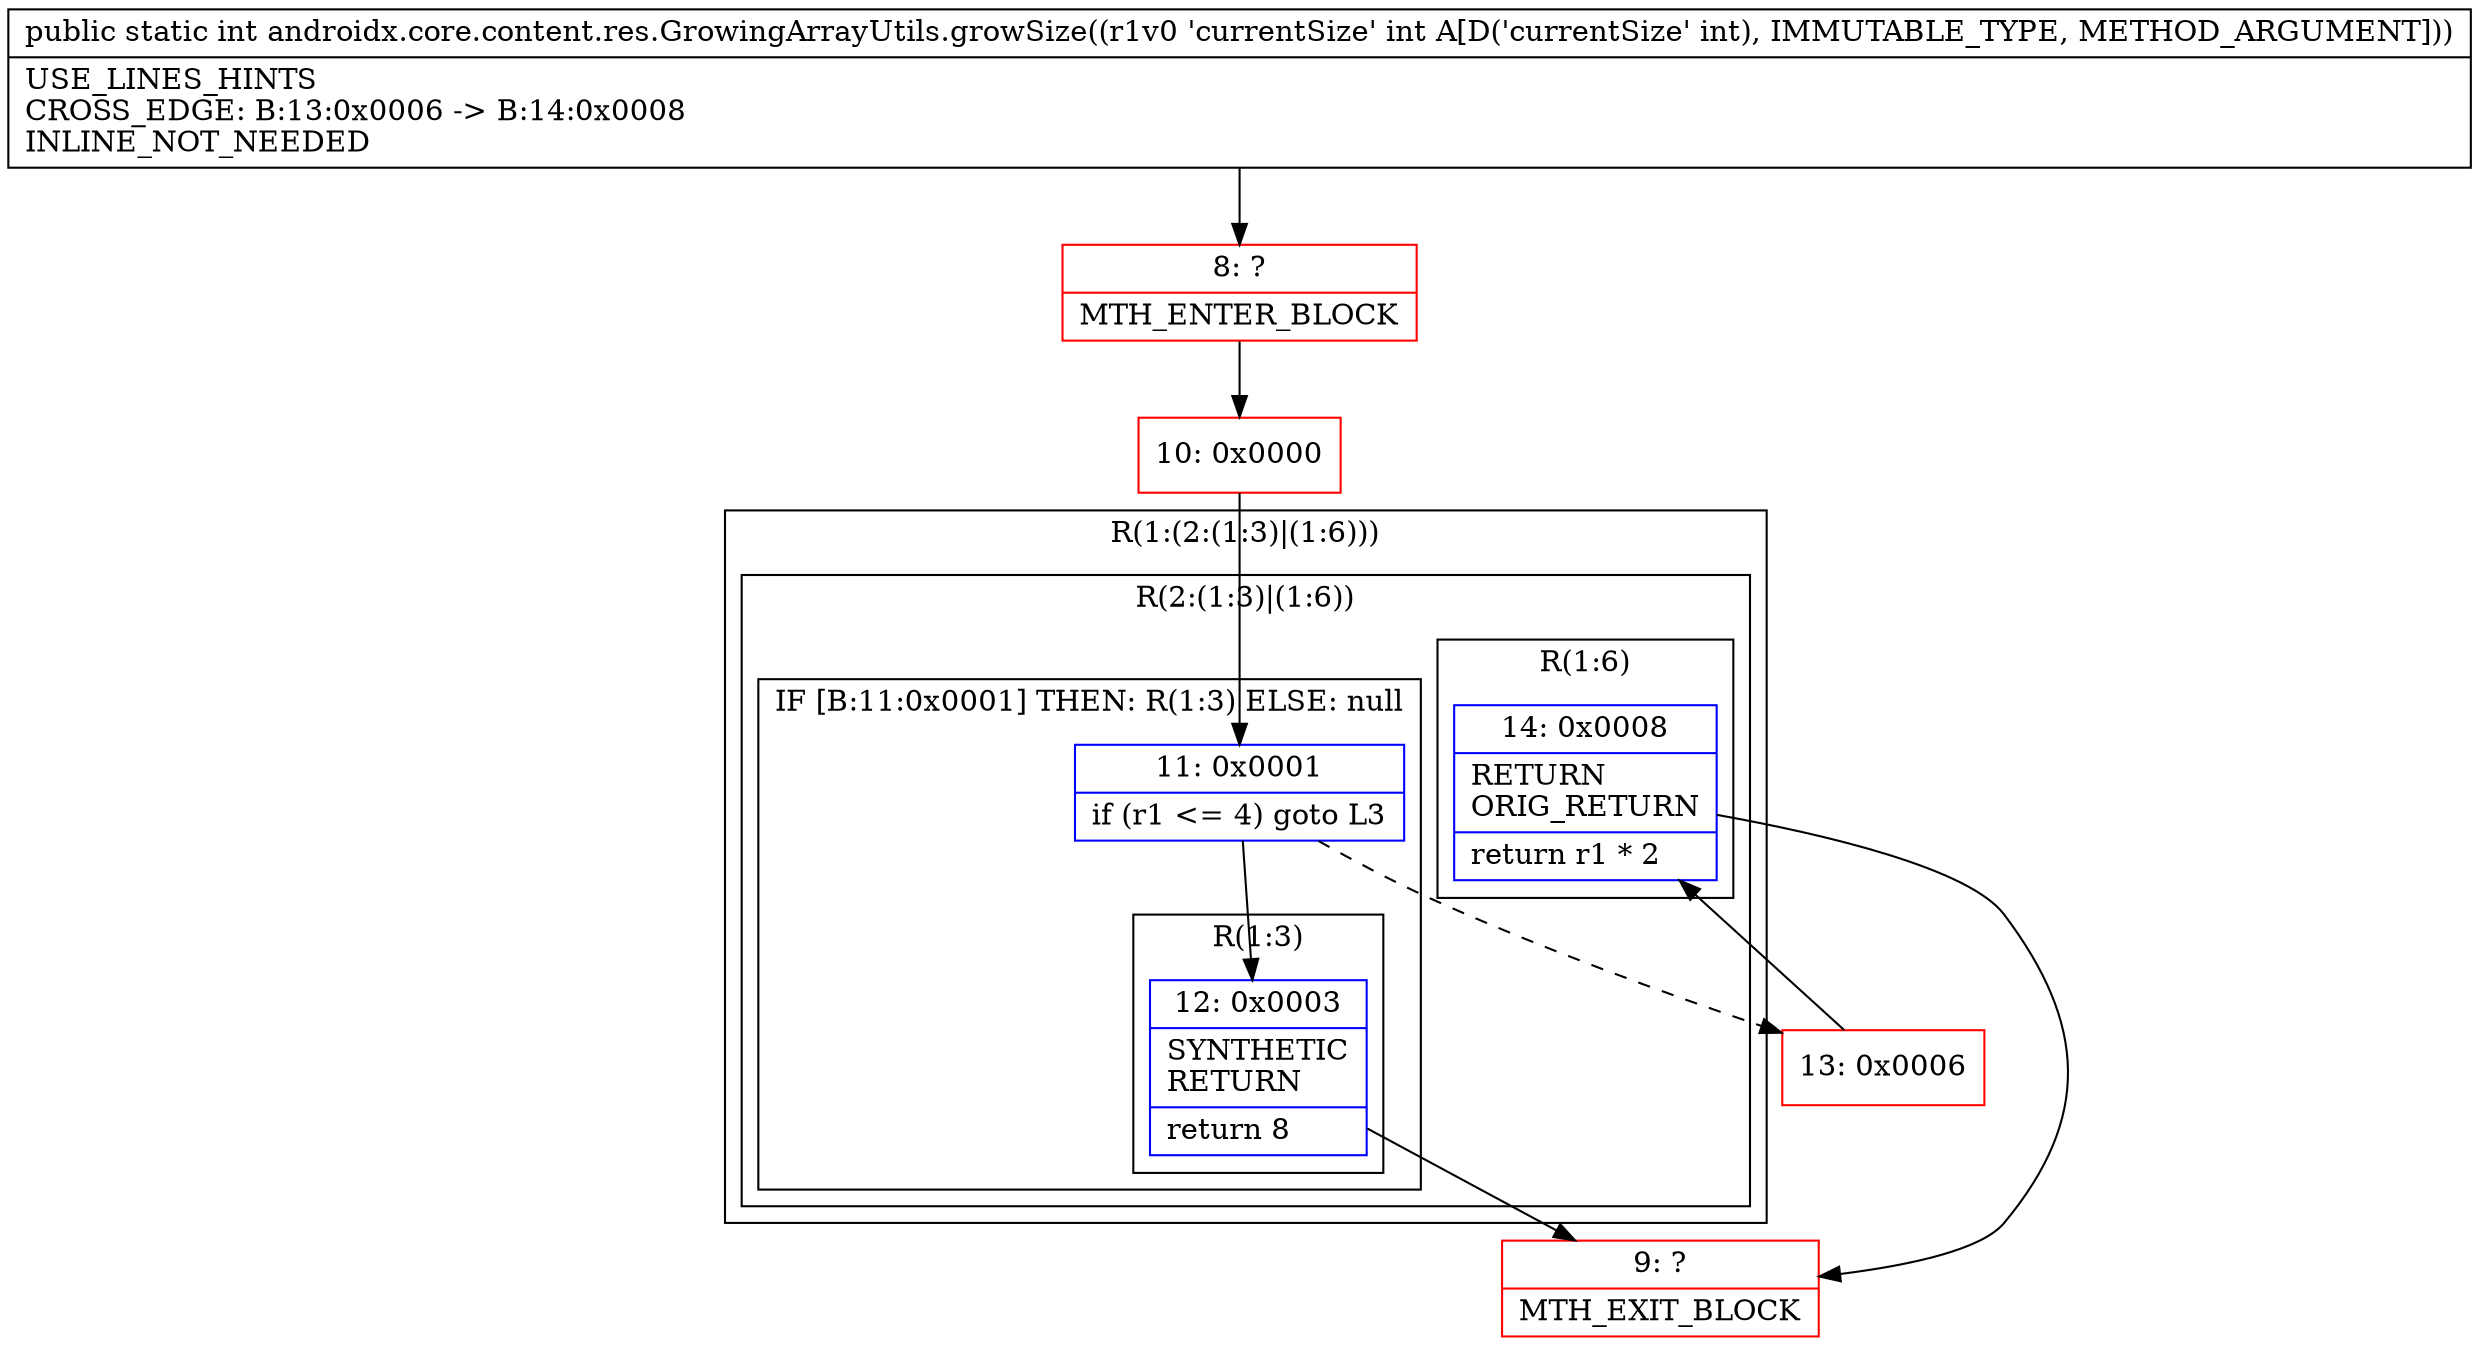 digraph "CFG forandroidx.core.content.res.GrowingArrayUtils.growSize(I)I" {
subgraph cluster_Region_692026261 {
label = "R(1:(2:(1:3)|(1:6)))";
node [shape=record,color=blue];
subgraph cluster_Region_108207994 {
label = "R(2:(1:3)|(1:6))";
node [shape=record,color=blue];
subgraph cluster_IfRegion_345065537 {
label = "IF [B:11:0x0001] THEN: R(1:3) ELSE: null";
node [shape=record,color=blue];
Node_11 [shape=record,label="{11\:\ 0x0001|if (r1 \<= 4) goto L3\l}"];
subgraph cluster_Region_2143790507 {
label = "R(1:3)";
node [shape=record,color=blue];
Node_12 [shape=record,label="{12\:\ 0x0003|SYNTHETIC\lRETURN\l|return 8\l}"];
}
}
subgraph cluster_Region_762747413 {
label = "R(1:6)";
node [shape=record,color=blue];
Node_14 [shape=record,label="{14\:\ 0x0008|RETURN\lORIG_RETURN\l|return r1 * 2\l}"];
}
}
}
Node_8 [shape=record,color=red,label="{8\:\ ?|MTH_ENTER_BLOCK\l}"];
Node_10 [shape=record,color=red,label="{10\:\ 0x0000}"];
Node_9 [shape=record,color=red,label="{9\:\ ?|MTH_EXIT_BLOCK\l}"];
Node_13 [shape=record,color=red,label="{13\:\ 0x0006}"];
MethodNode[shape=record,label="{public static int androidx.core.content.res.GrowingArrayUtils.growSize((r1v0 'currentSize' int A[D('currentSize' int), IMMUTABLE_TYPE, METHOD_ARGUMENT]))  | USE_LINES_HINTS\lCROSS_EDGE: B:13:0x0006 \-\> B:14:0x0008\lINLINE_NOT_NEEDED\l}"];
MethodNode -> Node_8;Node_11 -> Node_12;
Node_11 -> Node_13[style=dashed];
Node_12 -> Node_9;
Node_14 -> Node_9;
Node_8 -> Node_10;
Node_10 -> Node_11;
Node_13 -> Node_14;
}

